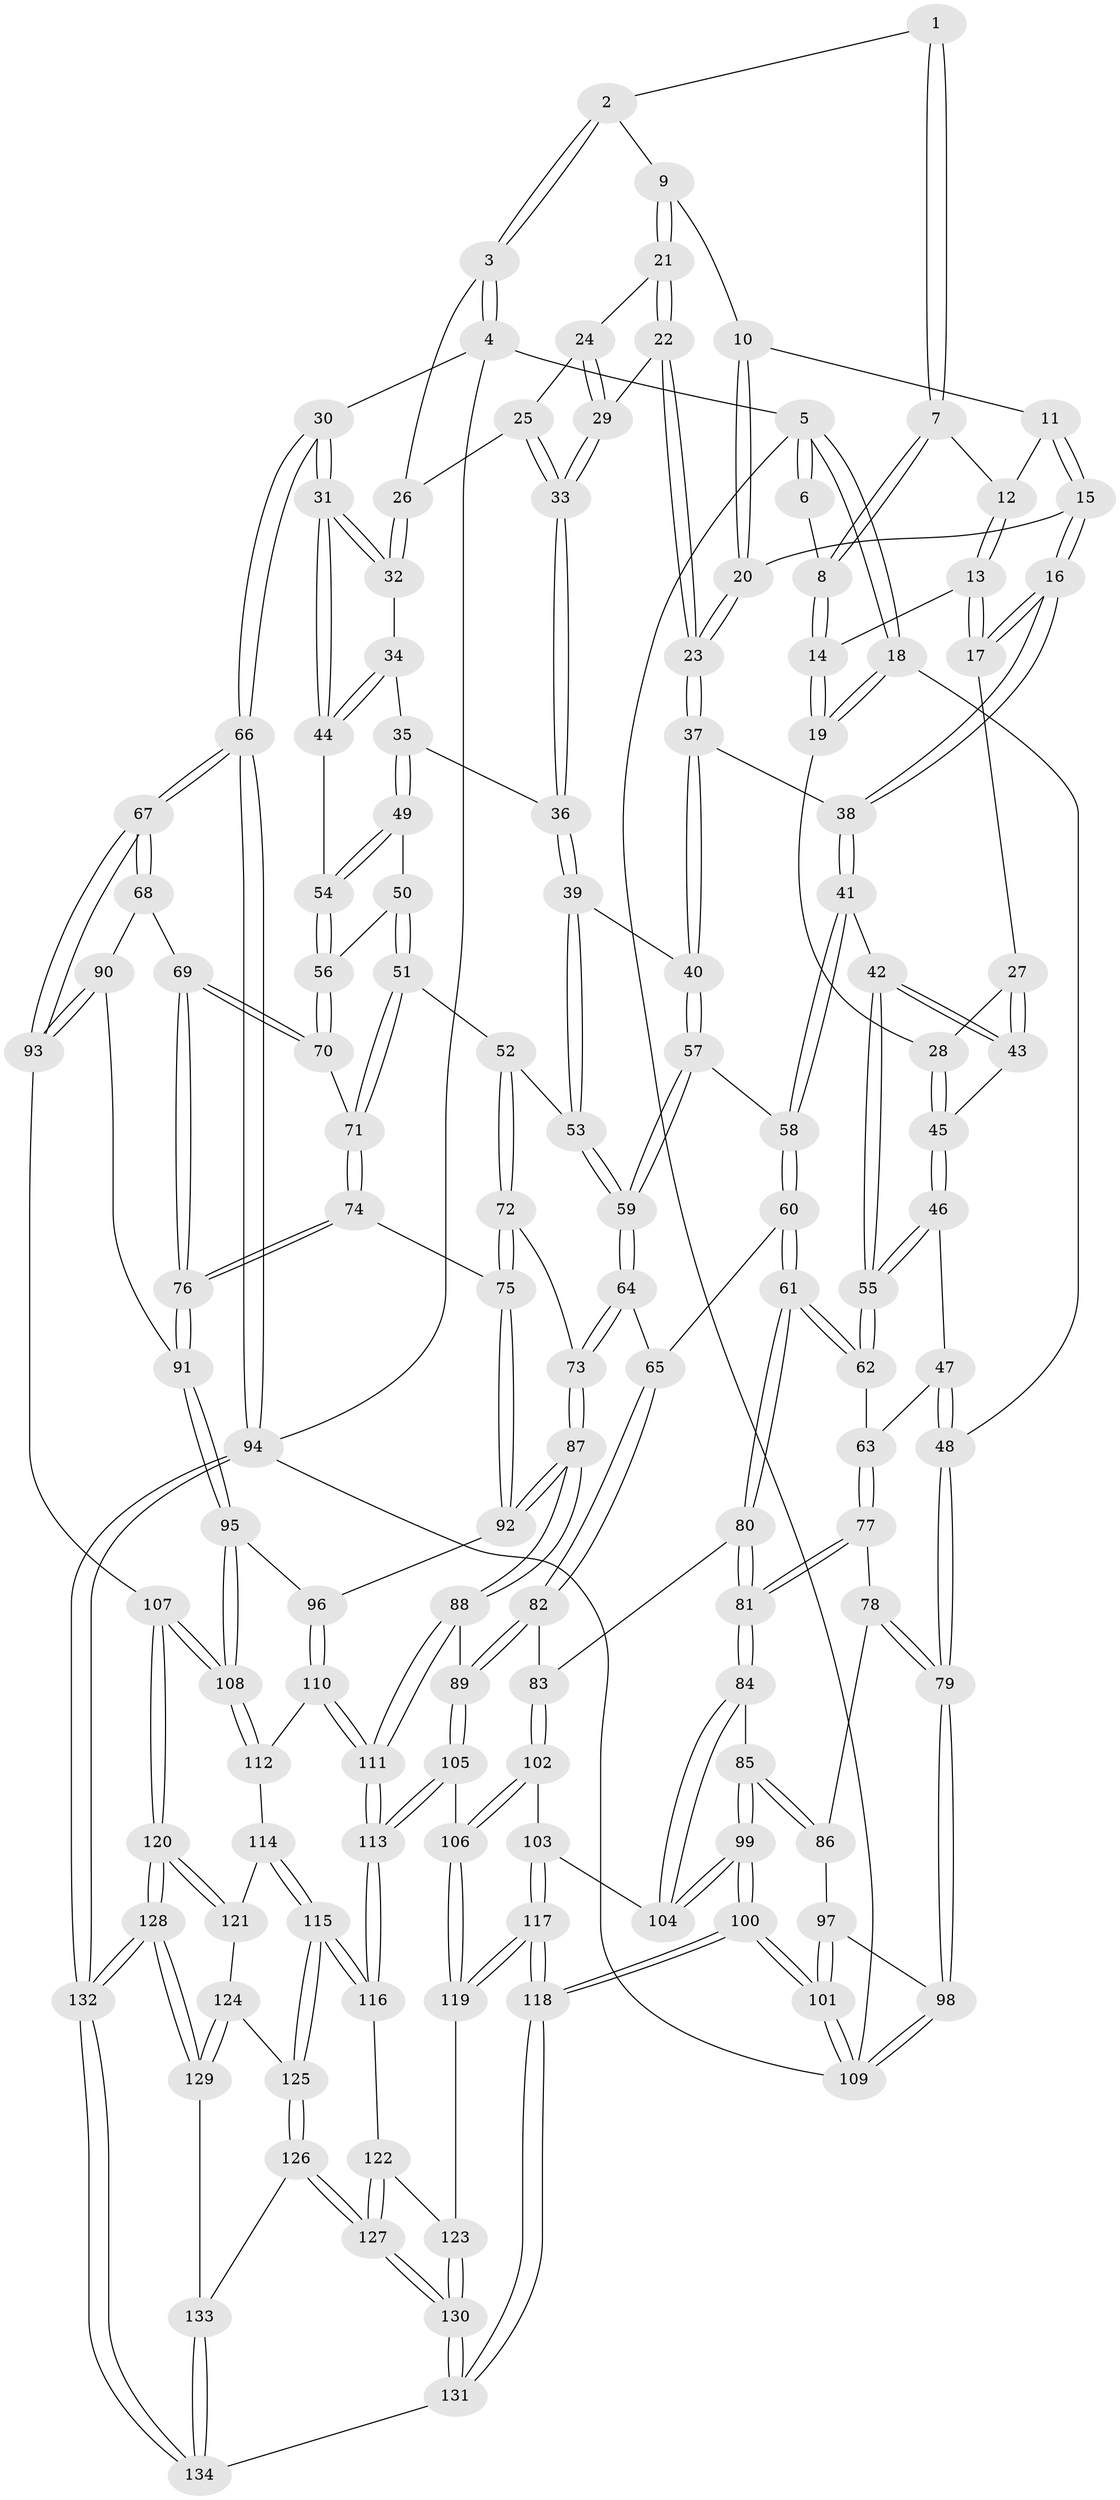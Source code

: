 // coarse degree distribution, {3: 0.5740740740740741, 4: 0.2777777777777778, 2: 0.09259259259259259, 5: 0.05555555555555555}
// Generated by graph-tools (version 1.1) at 2025/54/03/04/25 22:54:46]
// undirected, 134 vertices, 332 edges
graph export_dot {
  node [color=gray90,style=filled];
  1 [pos="+0.3556805156850427+0"];
  2 [pos="+0.4924062027847169+0"];
  3 [pos="+1+0"];
  4 [pos="+1+0"];
  5 [pos="+0+0"];
  6 [pos="+0.2689264595677225+0"];
  7 [pos="+0.2746334368614652+0.05358352256233343"];
  8 [pos="+0.1925556776721409+0.06804327863659182"];
  9 [pos="+0.5026756329318278+0"];
  10 [pos="+0.4089485609159783+0.06595007608875941"];
  11 [pos="+0.28184933270728113+0.06312612225073111"];
  12 [pos="+0.2781194675045091+0.05907666070234848"];
  13 [pos="+0.23709355627142403+0.1403478346831976"];
  14 [pos="+0.14073292039341587+0.09688657832705506"];
  15 [pos="+0.33196342039409193+0.1714292181090493"];
  16 [pos="+0.318576743685511+0.1962933378042484"];
  17 [pos="+0.29694969478593003+0.19593061771596088"];
  18 [pos="+0+0"];
  19 [pos="+0+0.1271222620604036"];
  20 [pos="+0.3487511086071019+0.16004991708599037"];
  21 [pos="+0.5433052753520292+0.0660380233941914"];
  22 [pos="+0.5399931665505041+0.1613083147491915"];
  23 [pos="+0.526024162158995+0.18362016748419038"];
  24 [pos="+0.6699676887381312+0.08641763729053745"];
  25 [pos="+0.8244422444248686+0.08365123489996525"];
  26 [pos="+0.8726284442163077+0.04463011420975534"];
  27 [pos="+0.22988779861594216+0.22265280397336096"];
  28 [pos="+0.07812072173576255+0.2244259977818113"];
  29 [pos="+0.664334630995975+0.2138585596050108"];
  30 [pos="+1+0.37976671003115053"];
  31 [pos="+1+0.3772833334323468"];
  32 [pos="+0.885052475414673+0.0943969808977263"];
  33 [pos="+0.7313005568381961+0.25602074442605643"];
  34 [pos="+0.90071728738275+0.27840713314125876"];
  35 [pos="+0.7703216321508004+0.29624733692547134"];
  36 [pos="+0.7313694493404714+0.25721483912416354"];
  37 [pos="+0.4922065838624313+0.3042898294413123"];
  38 [pos="+0.3785713949186021+0.32596494489752315"];
  39 [pos="+0.6060496609078859+0.36449403323569335"];
  40 [pos="+0.5619114253842205+0.36473145264128637"];
  41 [pos="+0.3484314817511451+0.36528372379065094"];
  42 [pos="+0.3339927621079997+0.3688418420077019"];
  43 [pos="+0.24581820936538734+0.3356520296940747"];
  44 [pos="+1+0.38176902583905414"];
  45 [pos="+0.12441333595473834+0.3332379325648338"];
  46 [pos="+0.11870302755588581+0.37280715084345056"];
  47 [pos="+0.07704357137186947+0.4307305000954483"];
  48 [pos="+0+0.48123402211660093"];
  49 [pos="+0.7707879718173275+0.29765072058244685"];
  50 [pos="+0.7705892779552355+0.3870832658520471"];
  51 [pos="+0.7171900163385215+0.47474319654909447"];
  52 [pos="+0.7164746181978283+0.4745932321930987"];
  53 [pos="+0.6926417395383145+0.4564750766586644"];
  54 [pos="+0.9419470466723987+0.4246746867595986"];
  55 [pos="+0.2369123056415439+0.46488283094358185"];
  56 [pos="+0.9201028869433823+0.4446217843973623"];
  57 [pos="+0.542238173548748+0.43036216861198523"];
  58 [pos="+0.382587688335053+0.4506633704171697"];
  59 [pos="+0.5291783854219365+0.5215469856446595"];
  60 [pos="+0.3955257355323377+0.5062101998422807"];
  61 [pos="+0.28397835639086944+0.5861593377643186"];
  62 [pos="+0.23081968541630782+0.49949687115476665"];
  63 [pos="+0.1212980919696978+0.5257472550268876"];
  64 [pos="+0.521944986756961+0.5461736141655827"];
  65 [pos="+0.470210886199744+0.5478694102240012"];
  66 [pos="+1+0.8075657488016278"];
  67 [pos="+1+0.8072412631222261"];
  68 [pos="+0.9134985464003084+0.5948216716490037"];
  69 [pos="+0.8913875807224191+0.5761565113848709"];
  70 [pos="+0.9064938711366763+0.46564273153311964"];
  71 [pos="+0.7290294809164315+0.4863676661559952"];
  72 [pos="+0.5874621923869374+0.583030927319819"];
  73 [pos="+0.5556754084638833+0.5818828696456848"];
  74 [pos="+0.7617462444839171+0.5963887581873795"];
  75 [pos="+0.675375470912594+0.6331018982346958"];
  76 [pos="+0.794897498726142+0.615116167950768"];
  77 [pos="+0.11851024553939499+0.5329857094396543"];
  78 [pos="+0.03990521926982305+0.5846140648365992"];
  79 [pos="+0+0.5085972390383736"];
  80 [pos="+0.28251335747266404+0.5975160873002352"];
  81 [pos="+0.18090194781700505+0.6516566634008802"];
  82 [pos="+0.40454061833060295+0.6551185138928456"];
  83 [pos="+0.3242755435305008+0.6500009026095728"];
  84 [pos="+0.17112621084251975+0.6673186465035739"];
  85 [pos="+0.13937178252621263+0.6727138764371777"];
  86 [pos="+0.07039147041938683+0.65629895712535"];
  87 [pos="+0.5386236028287378+0.6788564803318532"];
  88 [pos="+0.5283431041017999+0.7083535824252295"];
  89 [pos="+0.4359062823690094+0.6950440749654043"];
  90 [pos="+0.8808564285727304+0.6784387816434708"];
  91 [pos="+0.799740872109505+0.6692352606612633"];
  92 [pos="+0.6698820634058164+0.6833858157630922"];
  93 [pos="+0.9677050430317343+0.8183178576999887"];
  94 [pos="+1+1"];
  95 [pos="+0.7979367784184793+0.710381585407029"];
  96 [pos="+0.6714891190155965+0.697158948010767"];
  97 [pos="+0.05842277440380945+0.6689726074458526"];
  98 [pos="+0+0.6266112175140788"];
  99 [pos="+0+1"];
  100 [pos="+0+1"];
  101 [pos="+0+1"];
  102 [pos="+0.3063907522416343+0.7682103628346375"];
  103 [pos="+0.27801571359568034+0.7770195076607329"];
  104 [pos="+0.19845861956402572+0.7346549948695273"];
  105 [pos="+0.38387914386660765+0.7968035310011847"];
  106 [pos="+0.3720713576726668+0.8025738464953336"];
  107 [pos="+0.8505858637092684+0.8319028797201528"];
  108 [pos="+0.8188743350279113+0.7965541408231134"];
  109 [pos="+0+1"];
  110 [pos="+0.6571607707323339+0.7476781333485029"];
  111 [pos="+0.5509025422307445+0.7688677192079693"];
  112 [pos="+0.6895211050783778+0.7776007789883105"];
  113 [pos="+0.5373241357064188+0.8112728469263811"];
  114 [pos="+0.6648330742694867+0.8441828409924118"];
  115 [pos="+0.5980938670093219+0.8772407953396842"];
  116 [pos="+0.5432628726755455+0.8414682900513044"];
  117 [pos="+0.013769615542474566+1"];
  118 [pos="+0+1"];
  119 [pos="+0.37522064178813247+0.8880505295490574"];
  120 [pos="+0.8146793410484544+0.8873598065345993"];
  121 [pos="+0.7304620082833505+0.8890397840487251"];
  122 [pos="+0.5190910286932652+0.8720331912132637"];
  123 [pos="+0.44704464301912733+0.9095848635397106"];
  124 [pos="+0.6717981828698573+0.9229095946474325"];
  125 [pos="+0.6164444626043095+0.9153049561153193"];
  126 [pos="+0.6144873594916992+0.9251883139639302"];
  127 [pos="+0.532085661612645+1"];
  128 [pos="+0.7845196528615452+1"];
  129 [pos="+0.7212505836787283+1"];
  130 [pos="+0.4863762346475983+1"];
  131 [pos="+0.4798452149039549+1"];
  132 [pos="+0.8041746504431557+1"];
  133 [pos="+0.6381388101067939+0.9677403184542888"];
  134 [pos="+0.5219952619537279+1"];
  1 -- 2;
  1 -- 7;
  1 -- 7;
  2 -- 3;
  2 -- 3;
  2 -- 9;
  3 -- 4;
  3 -- 4;
  3 -- 26;
  4 -- 5;
  4 -- 30;
  4 -- 94;
  5 -- 6;
  5 -- 6;
  5 -- 18;
  5 -- 18;
  5 -- 109;
  6 -- 8;
  7 -- 8;
  7 -- 8;
  7 -- 12;
  8 -- 14;
  8 -- 14;
  9 -- 10;
  9 -- 21;
  9 -- 21;
  10 -- 11;
  10 -- 20;
  10 -- 20;
  11 -- 12;
  11 -- 15;
  11 -- 15;
  12 -- 13;
  12 -- 13;
  13 -- 14;
  13 -- 17;
  13 -- 17;
  14 -- 19;
  14 -- 19;
  15 -- 16;
  15 -- 16;
  15 -- 20;
  16 -- 17;
  16 -- 17;
  16 -- 38;
  16 -- 38;
  17 -- 27;
  18 -- 19;
  18 -- 19;
  18 -- 48;
  19 -- 28;
  20 -- 23;
  20 -- 23;
  21 -- 22;
  21 -- 22;
  21 -- 24;
  22 -- 23;
  22 -- 23;
  22 -- 29;
  23 -- 37;
  23 -- 37;
  24 -- 25;
  24 -- 29;
  24 -- 29;
  25 -- 26;
  25 -- 33;
  25 -- 33;
  26 -- 32;
  26 -- 32;
  27 -- 28;
  27 -- 43;
  27 -- 43;
  28 -- 45;
  28 -- 45;
  29 -- 33;
  29 -- 33;
  30 -- 31;
  30 -- 31;
  30 -- 66;
  30 -- 66;
  31 -- 32;
  31 -- 32;
  31 -- 44;
  31 -- 44;
  32 -- 34;
  33 -- 36;
  33 -- 36;
  34 -- 35;
  34 -- 44;
  34 -- 44;
  35 -- 36;
  35 -- 49;
  35 -- 49;
  36 -- 39;
  36 -- 39;
  37 -- 38;
  37 -- 40;
  37 -- 40;
  38 -- 41;
  38 -- 41;
  39 -- 40;
  39 -- 53;
  39 -- 53;
  40 -- 57;
  40 -- 57;
  41 -- 42;
  41 -- 58;
  41 -- 58;
  42 -- 43;
  42 -- 43;
  42 -- 55;
  42 -- 55;
  43 -- 45;
  44 -- 54;
  45 -- 46;
  45 -- 46;
  46 -- 47;
  46 -- 55;
  46 -- 55;
  47 -- 48;
  47 -- 48;
  47 -- 63;
  48 -- 79;
  48 -- 79;
  49 -- 50;
  49 -- 54;
  49 -- 54;
  50 -- 51;
  50 -- 51;
  50 -- 56;
  51 -- 52;
  51 -- 71;
  51 -- 71;
  52 -- 53;
  52 -- 72;
  52 -- 72;
  53 -- 59;
  53 -- 59;
  54 -- 56;
  54 -- 56;
  55 -- 62;
  55 -- 62;
  56 -- 70;
  56 -- 70;
  57 -- 58;
  57 -- 59;
  57 -- 59;
  58 -- 60;
  58 -- 60;
  59 -- 64;
  59 -- 64;
  60 -- 61;
  60 -- 61;
  60 -- 65;
  61 -- 62;
  61 -- 62;
  61 -- 80;
  61 -- 80;
  62 -- 63;
  63 -- 77;
  63 -- 77;
  64 -- 65;
  64 -- 73;
  64 -- 73;
  65 -- 82;
  65 -- 82;
  66 -- 67;
  66 -- 67;
  66 -- 94;
  66 -- 94;
  67 -- 68;
  67 -- 68;
  67 -- 93;
  67 -- 93;
  68 -- 69;
  68 -- 90;
  69 -- 70;
  69 -- 70;
  69 -- 76;
  69 -- 76;
  70 -- 71;
  71 -- 74;
  71 -- 74;
  72 -- 73;
  72 -- 75;
  72 -- 75;
  73 -- 87;
  73 -- 87;
  74 -- 75;
  74 -- 76;
  74 -- 76;
  75 -- 92;
  75 -- 92;
  76 -- 91;
  76 -- 91;
  77 -- 78;
  77 -- 81;
  77 -- 81;
  78 -- 79;
  78 -- 79;
  78 -- 86;
  79 -- 98;
  79 -- 98;
  80 -- 81;
  80 -- 81;
  80 -- 83;
  81 -- 84;
  81 -- 84;
  82 -- 83;
  82 -- 89;
  82 -- 89;
  83 -- 102;
  83 -- 102;
  84 -- 85;
  84 -- 104;
  84 -- 104;
  85 -- 86;
  85 -- 86;
  85 -- 99;
  85 -- 99;
  86 -- 97;
  87 -- 88;
  87 -- 88;
  87 -- 92;
  87 -- 92;
  88 -- 89;
  88 -- 111;
  88 -- 111;
  89 -- 105;
  89 -- 105;
  90 -- 91;
  90 -- 93;
  90 -- 93;
  91 -- 95;
  91 -- 95;
  92 -- 96;
  93 -- 107;
  94 -- 132;
  94 -- 132;
  94 -- 109;
  95 -- 96;
  95 -- 108;
  95 -- 108;
  96 -- 110;
  96 -- 110;
  97 -- 98;
  97 -- 101;
  97 -- 101;
  98 -- 109;
  98 -- 109;
  99 -- 100;
  99 -- 100;
  99 -- 104;
  99 -- 104;
  100 -- 101;
  100 -- 101;
  100 -- 118;
  100 -- 118;
  101 -- 109;
  101 -- 109;
  102 -- 103;
  102 -- 106;
  102 -- 106;
  103 -- 104;
  103 -- 117;
  103 -- 117;
  105 -- 106;
  105 -- 113;
  105 -- 113;
  106 -- 119;
  106 -- 119;
  107 -- 108;
  107 -- 108;
  107 -- 120;
  107 -- 120;
  108 -- 112;
  108 -- 112;
  110 -- 111;
  110 -- 111;
  110 -- 112;
  111 -- 113;
  111 -- 113;
  112 -- 114;
  113 -- 116;
  113 -- 116;
  114 -- 115;
  114 -- 115;
  114 -- 121;
  115 -- 116;
  115 -- 116;
  115 -- 125;
  115 -- 125;
  116 -- 122;
  117 -- 118;
  117 -- 118;
  117 -- 119;
  117 -- 119;
  118 -- 131;
  118 -- 131;
  119 -- 123;
  120 -- 121;
  120 -- 121;
  120 -- 128;
  120 -- 128;
  121 -- 124;
  122 -- 123;
  122 -- 127;
  122 -- 127;
  123 -- 130;
  123 -- 130;
  124 -- 125;
  124 -- 129;
  124 -- 129;
  125 -- 126;
  125 -- 126;
  126 -- 127;
  126 -- 127;
  126 -- 133;
  127 -- 130;
  127 -- 130;
  128 -- 129;
  128 -- 129;
  128 -- 132;
  128 -- 132;
  129 -- 133;
  130 -- 131;
  130 -- 131;
  131 -- 134;
  132 -- 134;
  132 -- 134;
  133 -- 134;
  133 -- 134;
}
